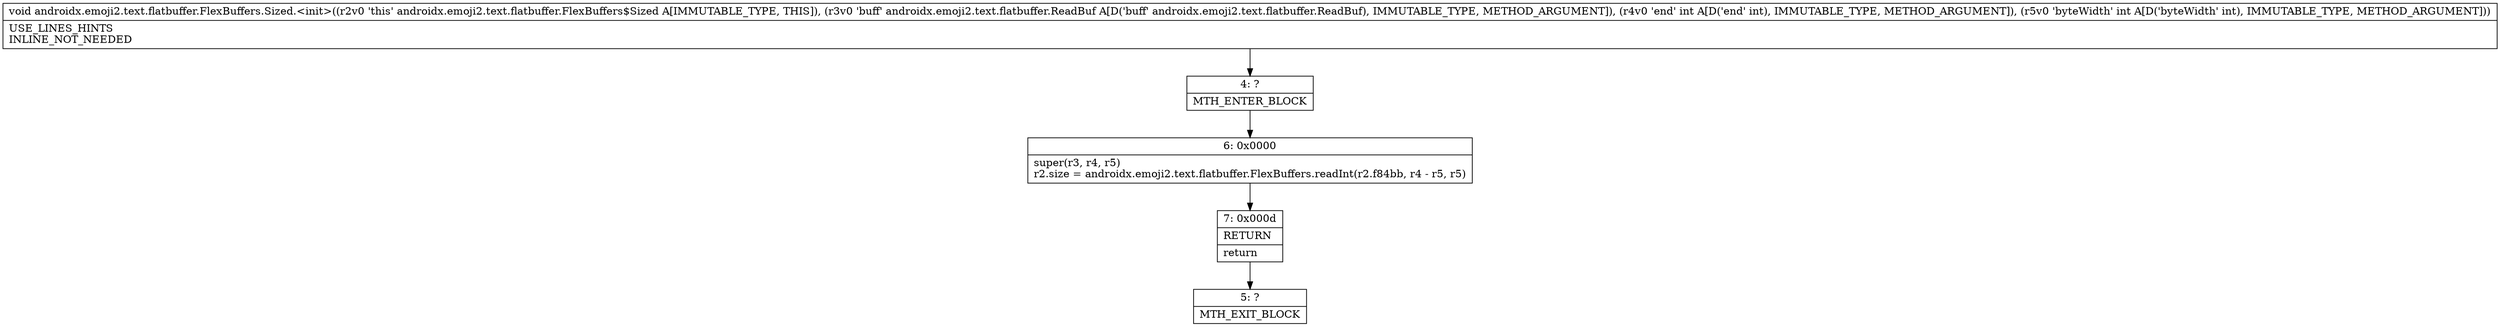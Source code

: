 digraph "CFG forandroidx.emoji2.text.flatbuffer.FlexBuffers.Sized.\<init\>(Landroidx\/emoji2\/text\/flatbuffer\/ReadBuf;II)V" {
Node_4 [shape=record,label="{4\:\ ?|MTH_ENTER_BLOCK\l}"];
Node_6 [shape=record,label="{6\:\ 0x0000|super(r3, r4, r5)\lr2.size = androidx.emoji2.text.flatbuffer.FlexBuffers.readInt(r2.f84bb, r4 \- r5, r5)\l}"];
Node_7 [shape=record,label="{7\:\ 0x000d|RETURN\l|return\l}"];
Node_5 [shape=record,label="{5\:\ ?|MTH_EXIT_BLOCK\l}"];
MethodNode[shape=record,label="{void androidx.emoji2.text.flatbuffer.FlexBuffers.Sized.\<init\>((r2v0 'this' androidx.emoji2.text.flatbuffer.FlexBuffers$Sized A[IMMUTABLE_TYPE, THIS]), (r3v0 'buff' androidx.emoji2.text.flatbuffer.ReadBuf A[D('buff' androidx.emoji2.text.flatbuffer.ReadBuf), IMMUTABLE_TYPE, METHOD_ARGUMENT]), (r4v0 'end' int A[D('end' int), IMMUTABLE_TYPE, METHOD_ARGUMENT]), (r5v0 'byteWidth' int A[D('byteWidth' int), IMMUTABLE_TYPE, METHOD_ARGUMENT]))  | USE_LINES_HINTS\lINLINE_NOT_NEEDED\l}"];
MethodNode -> Node_4;Node_4 -> Node_6;
Node_6 -> Node_7;
Node_7 -> Node_5;
}

